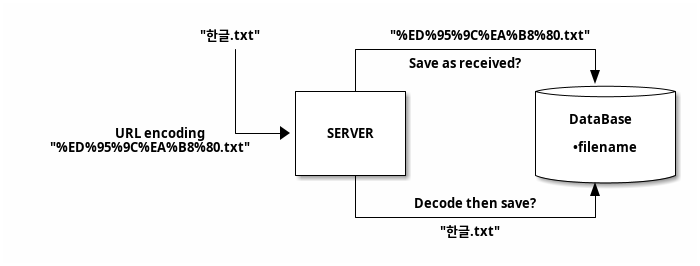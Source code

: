 @startuml

@startditaa
                 "한글.txt"          "%ED%95%9C%EA%B8%80.txt"
                     |           +-----------------------+
                     |           |  Save as received?    |
                     |           |                       v
                     |     +-----+----+            +-------------+
                     |     |          |            |             |
                     |     |          |            |  DataBase   |
        URL encoding +---->|  SERVER  |            |             |
 "%ED%95%9C%EA%B8%80.txt"  |          |            | o filename  |
                           |          |            |          {s}|
                           +-----+----+            +-------------+
                                 |                       ^
                                 |   Decode then save?   |
                                 +-----------------------+
                                         "한글.txt"
@endditaa

@enduml